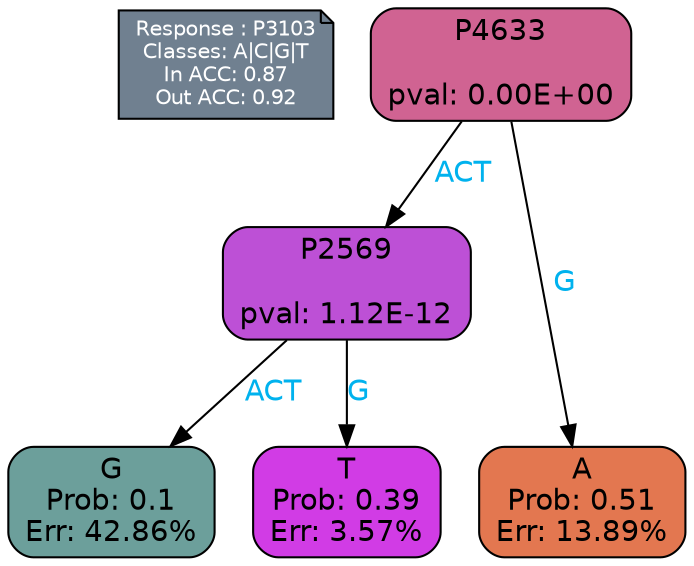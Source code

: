 digraph Tree {
node [shape=box, style="filled, rounded", color="black", fontname=helvetica] ;
graph [ranksep=equally, splines=polylines, bgcolor=transparent, dpi=600] ;
edge [fontname=helvetica] ;
LEGEND [label="Response : P3103
Classes: A|C|G|T
In ACC: 0.87
Out ACC: 0.92
",shape=note,align=left,style=filled,fillcolor="slategray",fontcolor="white",fontsize=10];1 [label="P4633

pval: 0.00E+00", fillcolor="#d06392"] ;
2 [label="P2569

pval: 1.12E-12", fillcolor="#bd50d6"] ;
3 [label="G
Prob: 0.1
Err: 42.86%", fillcolor="#6c9f9b"] ;
4 [label="T
Prob: 0.39
Err: 3.57%", fillcolor="#d13ce5"] ;
5 [label="A
Prob: 0.51
Err: 13.89%", fillcolor="#e37750"] ;
1 -> 2 [label="ACT",fontcolor=deepskyblue2] ;
1 -> 5 [label="G",fontcolor=deepskyblue2] ;
2 -> 3 [label="ACT",fontcolor=deepskyblue2] ;
2 -> 4 [label="G",fontcolor=deepskyblue2] ;
{rank = same; 3;4;5;}{rank = same; LEGEND;1;}}